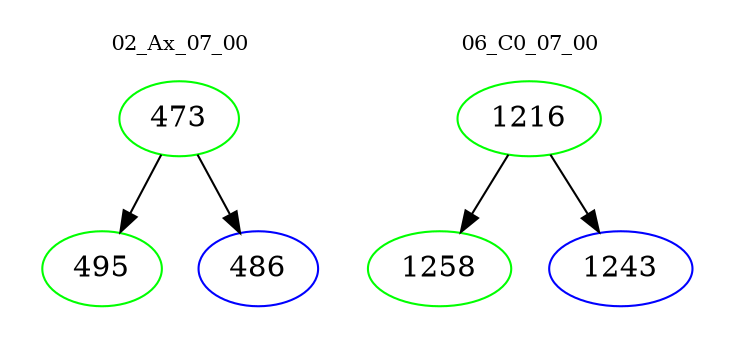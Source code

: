 digraph{
subgraph cluster_0 {
color = white
label = "02_Ax_07_00";
fontsize=10;
T0_473 [label="473", color="green"]
T0_473 -> T0_495 [color="black"]
T0_495 [label="495", color="green"]
T0_473 -> T0_486 [color="black"]
T0_486 [label="486", color="blue"]
}
subgraph cluster_1 {
color = white
label = "06_C0_07_00";
fontsize=10;
T1_1216 [label="1216", color="green"]
T1_1216 -> T1_1258 [color="black"]
T1_1258 [label="1258", color="green"]
T1_1216 -> T1_1243 [color="black"]
T1_1243 [label="1243", color="blue"]
}
}
